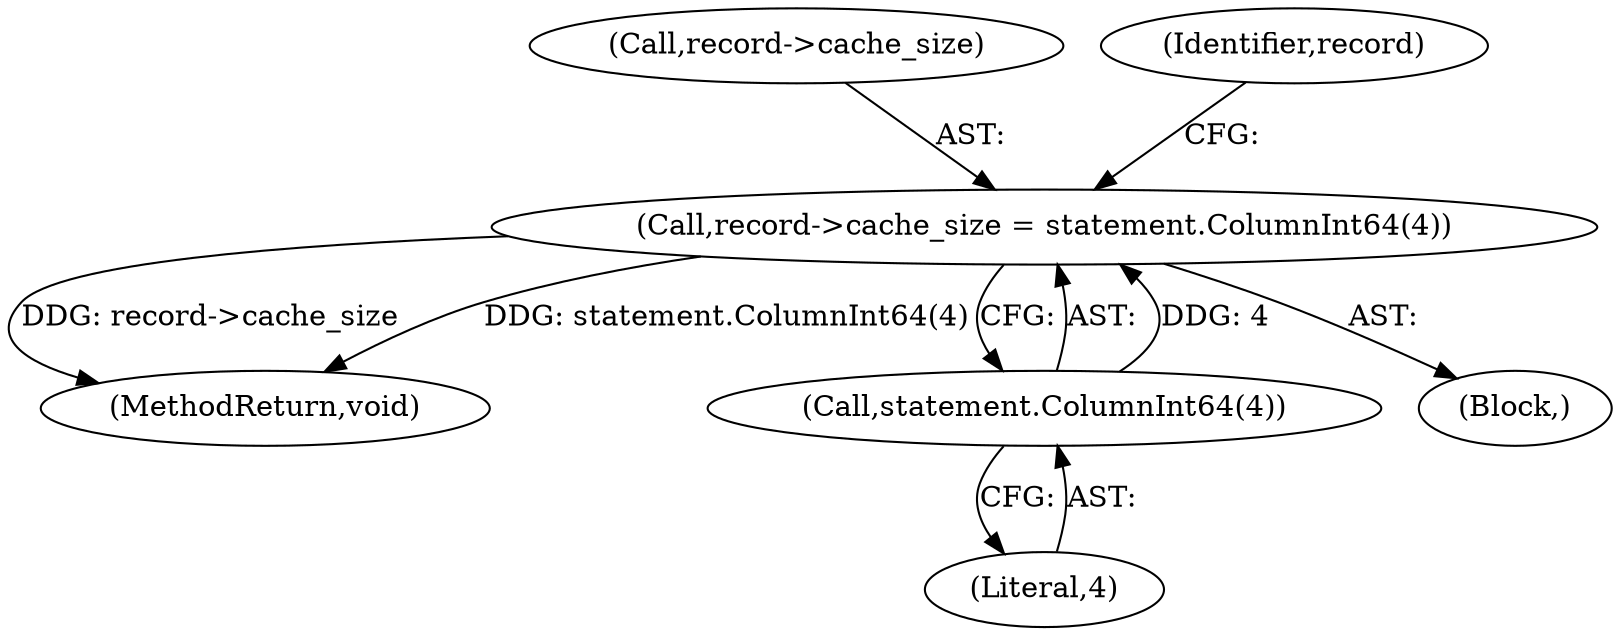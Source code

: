 digraph "0_Chrome_04aaacb936a08d70862d6d9d7e8354721ae46be8_13@pointer" {
"1000129" [label="(Call,record->cache_size = statement.ColumnInt64(4))"];
"1000133" [label="(Call,statement.ColumnInt64(4))"];
"1000141" [label="(MethodReturn,void)"];
"1000130" [label="(Call,record->cache_size)"];
"1000129" [label="(Call,record->cache_size = statement.ColumnInt64(4))"];
"1000137" [label="(Identifier,record)"];
"1000103" [label="(Block,)"];
"1000133" [label="(Call,statement.ColumnInt64(4))"];
"1000134" [label="(Literal,4)"];
"1000129" -> "1000103"  [label="AST: "];
"1000129" -> "1000133"  [label="CFG: "];
"1000130" -> "1000129"  [label="AST: "];
"1000133" -> "1000129"  [label="AST: "];
"1000137" -> "1000129"  [label="CFG: "];
"1000129" -> "1000141"  [label="DDG: record->cache_size"];
"1000129" -> "1000141"  [label="DDG: statement.ColumnInt64(4)"];
"1000133" -> "1000129"  [label="DDG: 4"];
"1000133" -> "1000134"  [label="CFG: "];
"1000134" -> "1000133"  [label="AST: "];
}
